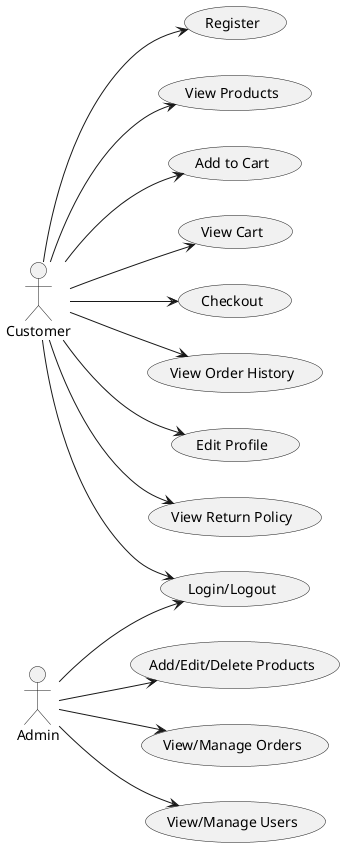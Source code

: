 @startuml
left to right direction
actor Customer
actor Admin

Customer --> (Register)
Customer --> (Login/Logout)
Customer --> (View Products)
Customer --> (Add to Cart)
Customer --> (View Cart)
Customer --> (Checkout)
Customer --> (View Order History)
Customer --> (Edit Profile)
Customer --> (View Return Policy)

Admin --> (Login/Logout)
Admin --> (Add/Edit/Delete Products)
Admin --> (View/Manage Orders)
Admin --> (View/Manage Users)
@enduml
